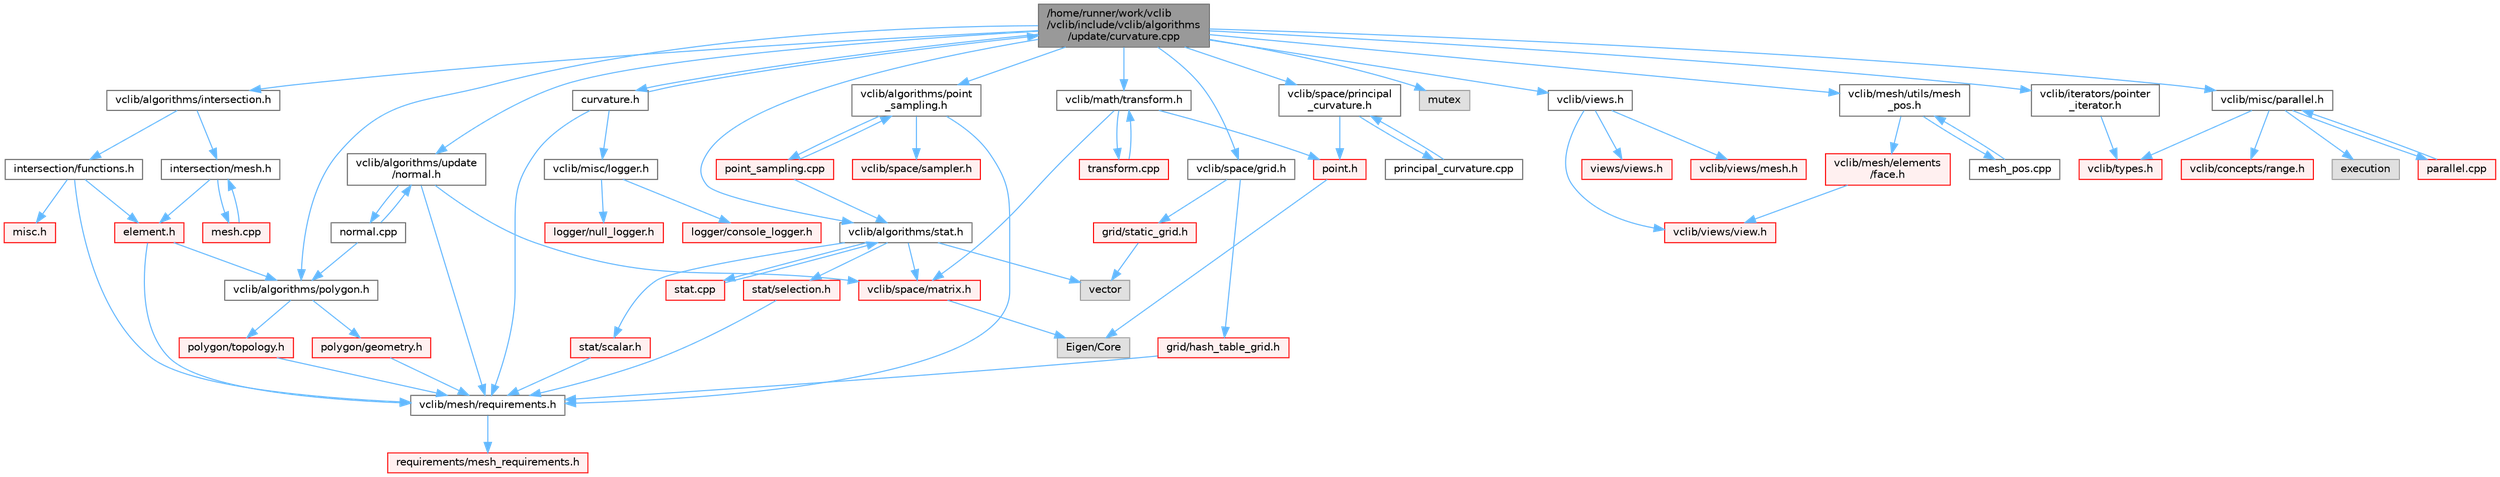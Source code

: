 digraph "/home/runner/work/vclib/vclib/include/vclib/algorithms/update/curvature.cpp"
{
 // LATEX_PDF_SIZE
  bgcolor="transparent";
  edge [fontname=Helvetica,fontsize=10,labelfontname=Helvetica,labelfontsize=10];
  node [fontname=Helvetica,fontsize=10,shape=box,height=0.2,width=0.4];
  Node1 [label="/home/runner/work/vclib\l/vclib/include/vclib/algorithms\l/update/curvature.cpp",height=0.2,width=0.4,color="gray40", fillcolor="grey60", style="filled", fontcolor="black",tooltip=" "];
  Node1 -> Node2 [color="steelblue1",style="solid"];
  Node2 [label="curvature.h",height=0.2,width=0.4,color="grey40", fillcolor="white", style="filled",URL="$curvature_8h.html",tooltip=" "];
  Node2 -> Node3 [color="steelblue1",style="solid"];
  Node3 [label="vclib/mesh/requirements.h",height=0.2,width=0.4,color="grey40", fillcolor="white", style="filled",URL="$requirements_8h.html",tooltip=" "];
  Node3 -> Node4 [color="steelblue1",style="solid"];
  Node4 [label="requirements/mesh_requirements.h",height=0.2,width=0.4,color="red", fillcolor="#FFF0F0", style="filled",URL="$mesh__requirements_8h.html",tooltip=" "];
  Node2 -> Node175 [color="steelblue1",style="solid"];
  Node175 [label="vclib/misc/logger.h",height=0.2,width=0.4,color="grey40", fillcolor="white", style="filled",URL="$misc_2logger_8h.html",tooltip=" "];
  Node175 -> Node176 [color="steelblue1",style="solid"];
  Node176 [label="logger/console_logger.h",height=0.2,width=0.4,color="red", fillcolor="#FFF0F0", style="filled",URL="$console__logger_8h.html",tooltip=" "];
  Node175 -> Node190 [color="steelblue1",style="solid"];
  Node190 [label="logger/null_logger.h",height=0.2,width=0.4,color="red", fillcolor="#FFF0F0", style="filled",URL="$null__logger_8h.html",tooltip=" "];
  Node2 -> Node1 [color="steelblue1",style="solid"];
  Node1 -> Node179 [color="steelblue1",style="solid"];
  Node179 [label="mutex",height=0.2,width=0.4,color="grey60", fillcolor="#E0E0E0", style="filled",tooltip=" "];
  Node1 -> Node191 [color="steelblue1",style="solid"];
  Node191 [label="vclib/algorithms/intersection.h",height=0.2,width=0.4,color="grey40", fillcolor="white", style="filled",URL="$intersection_8h.html",tooltip=" "];
  Node191 -> Node192 [color="steelblue1",style="solid"];
  Node192 [label="intersection/functions.h",height=0.2,width=0.4,color="grey40", fillcolor="white", style="filled",URL="$intersection_2functions_8h.html",tooltip=" "];
  Node192 -> Node193 [color="steelblue1",style="solid"];
  Node193 [label="element.h",height=0.2,width=0.4,color="red", fillcolor="#FFF0F0", style="filled",URL="$algorithms_2intersection_2element_8h.html",tooltip=" "];
  Node193 -> Node194 [color="steelblue1",style="solid"];
  Node194 [label="vclib/algorithms/polygon.h",height=0.2,width=0.4,color="grey40", fillcolor="white", style="filled",URL="$algorithms_2polygon_8h.html",tooltip=" "];
  Node194 -> Node195 [color="steelblue1",style="solid"];
  Node195 [label="polygon/geometry.h",height=0.2,width=0.4,color="red", fillcolor="#FFF0F0", style="filled",URL="$geometry_8h.html",tooltip=" "];
  Node195 -> Node3 [color="steelblue1",style="solid"];
  Node194 -> Node229 [color="steelblue1",style="solid"];
  Node229 [label="polygon/topology.h",height=0.2,width=0.4,color="red", fillcolor="#FFF0F0", style="filled",URL="$polygon_2topology_8h.html",tooltip=" "];
  Node229 -> Node3 [color="steelblue1",style="solid"];
  Node193 -> Node3 [color="steelblue1",style="solid"];
  Node192 -> Node247 [color="steelblue1",style="solid"];
  Node247 [label="misc.h",height=0.2,width=0.4,color="red", fillcolor="#FFF0F0", style="filled",URL="$intersection_2misc_8h.html",tooltip=" "];
  Node192 -> Node3 [color="steelblue1",style="solid"];
  Node191 -> Node257 [color="steelblue1",style="solid"];
  Node257 [label="intersection/mesh.h",height=0.2,width=0.4,color="grey40", fillcolor="white", style="filled",URL="$algorithms_2intersection_2mesh_8h.html",tooltip=" "];
  Node257 -> Node193 [color="steelblue1",style="solid"];
  Node257 -> Node258 [color="steelblue1",style="solid"];
  Node258 [label="mesh.cpp",height=0.2,width=0.4,color="red", fillcolor="#FFF0F0", style="filled",URL="$algorithms_2intersection_2mesh_8cpp.html",tooltip=" "];
  Node258 -> Node257 [color="steelblue1",style="solid"];
  Node1 -> Node261 [color="steelblue1",style="solid"];
  Node261 [label="vclib/algorithms/stat.h",height=0.2,width=0.4,color="grey40", fillcolor="white", style="filled",URL="$stat_8h.html",tooltip=" "];
  Node261 -> Node9 [color="steelblue1",style="solid"];
  Node9 [label="vector",height=0.2,width=0.4,color="grey60", fillcolor="#E0E0E0", style="filled",tooltip=" "];
  Node261 -> Node262 [color="steelblue1",style="solid"];
  Node262 [label="vclib/space/matrix.h",height=0.2,width=0.4,color="red", fillcolor="#FFF0F0", style="filled",URL="$space_2matrix_8h.html",tooltip=" "];
  Node262 -> Node30 [color="steelblue1",style="solid"];
  Node30 [label="Eigen/Core",height=0.2,width=0.4,color="grey60", fillcolor="#E0E0E0", style="filled",tooltip=" "];
  Node261 -> Node264 [color="steelblue1",style="solid"];
  Node264 [label="stat/scalar.h",height=0.2,width=0.4,color="red", fillcolor="#FFF0F0", style="filled",URL="$algorithms_2stat_2scalar_8h.html",tooltip=" "];
  Node264 -> Node3 [color="steelblue1",style="solid"];
  Node261 -> Node268 [color="steelblue1",style="solid"];
  Node268 [label="stat/selection.h",height=0.2,width=0.4,color="red", fillcolor="#FFF0F0", style="filled",URL="$algorithms_2stat_2selection_8h.html",tooltip=" "];
  Node268 -> Node3 [color="steelblue1",style="solid"];
  Node261 -> Node270 [color="steelblue1",style="solid"];
  Node270 [label="stat.cpp",height=0.2,width=0.4,color="red", fillcolor="#FFF0F0", style="filled",URL="$stat_8cpp.html",tooltip=" "];
  Node270 -> Node261 [color="steelblue1",style="solid"];
  Node1 -> Node274 [color="steelblue1",style="solid"];
  Node274 [label="vclib/algorithms/point\l_sampling.h",height=0.2,width=0.4,color="grey40", fillcolor="white", style="filled",URL="$point__sampling_8h.html",tooltip=" "];
  Node274 -> Node3 [color="steelblue1",style="solid"];
  Node274 -> Node275 [color="steelblue1",style="solid"];
  Node275 [label="vclib/space/sampler.h",height=0.2,width=0.4,color="red", fillcolor="#FFF0F0", style="filled",URL="$space_2sampler_8h.html",tooltip=" "];
  Node274 -> Node282 [color="steelblue1",style="solid"];
  Node282 [label="point_sampling.cpp",height=0.2,width=0.4,color="red", fillcolor="#FFF0F0", style="filled",URL="$point__sampling_8cpp.html",tooltip=" "];
  Node282 -> Node274 [color="steelblue1",style="solid"];
  Node282 -> Node261 [color="steelblue1",style="solid"];
  Node1 -> Node194 [color="steelblue1",style="solid"];
  Node1 -> Node288 [color="steelblue1",style="solid"];
  Node288 [label="vclib/algorithms/update\l/normal.h",height=0.2,width=0.4,color="grey40", fillcolor="white", style="filled",URL="$algorithms_2update_2normal_8h.html",tooltip=" "];
  Node288 -> Node3 [color="steelblue1",style="solid"];
  Node288 -> Node262 [color="steelblue1",style="solid"];
  Node288 -> Node289 [color="steelblue1",style="solid"];
  Node289 [label="normal.cpp",height=0.2,width=0.4,color="grey40", fillcolor="white", style="filled",URL="$algorithms_2update_2normal_8cpp.html",tooltip=" "];
  Node289 -> Node288 [color="steelblue1",style="solid"];
  Node289 -> Node194 [color="steelblue1",style="solid"];
  Node1 -> Node290 [color="steelblue1",style="solid"];
  Node290 [label="vclib/math/transform.h",height=0.2,width=0.4,color="grey40", fillcolor="white", style="filled",URL="$math_2transform_8h.html",tooltip=" "];
  Node290 -> Node262 [color="steelblue1",style="solid"];
  Node290 -> Node28 [color="steelblue1",style="solid"];
  Node28 [label="point.h",height=0.2,width=0.4,color="red", fillcolor="#FFF0F0", style="filled",URL="$space_2point_8h.html",tooltip=" "];
  Node28 -> Node30 [color="steelblue1",style="solid"];
  Node290 -> Node291 [color="steelblue1",style="solid"];
  Node291 [label="transform.cpp",height=0.2,width=0.4,color="red", fillcolor="#FFF0F0", style="filled",URL="$math_2transform_8cpp.html",tooltip=" "];
  Node291 -> Node290 [color="steelblue1",style="solid"];
  Node1 -> Node236 [color="steelblue1",style="solid"];
  Node236 [label="vclib/mesh/utils/mesh\l_pos.h",height=0.2,width=0.4,color="grey40", fillcolor="white", style="filled",URL="$mesh__pos_8h.html",tooltip=" "];
  Node236 -> Node152 [color="steelblue1",style="solid"];
  Node152 [label="vclib/mesh/elements\l/face.h",height=0.2,width=0.4,color="red", fillcolor="#FFF0F0", style="filled",URL="$mesh_2elements_2face_8h.html",tooltip=" "];
  Node152 -> Node84 [color="steelblue1",style="solid"];
  Node84 [label="vclib/views/view.h",height=0.2,width=0.4,color="red", fillcolor="#FFF0F0", style="filled",URL="$view_8h.html",tooltip=" "];
  Node236 -> Node237 [color="steelblue1",style="solid"];
  Node237 [label="mesh_pos.cpp",height=0.2,width=0.4,color="grey40", fillcolor="white", style="filled",URL="$mesh__pos_8cpp.html",tooltip=" "];
  Node237 -> Node236 [color="steelblue1",style="solid"];
  Node1 -> Node292 [color="steelblue1",style="solid"];
  Node292 [label="vclib/misc/parallel.h",height=0.2,width=0.4,color="grey40", fillcolor="white", style="filled",URL="$parallel_8h.html",tooltip=" "];
  Node292 -> Node199 [color="steelblue1",style="solid"];
  Node199 [label="vclib/concepts/range.h",height=0.2,width=0.4,color="red", fillcolor="#FFF0F0", style="filled",URL="$range_8h.html",tooltip=" "];
  Node292 -> Node11 [color="steelblue1",style="solid"];
  Node11 [label="vclib/types.h",height=0.2,width=0.4,color="red", fillcolor="#FFF0F0", style="filled",URL="$types_8h.html",tooltip=" "];
  Node292 -> Node293 [color="steelblue1",style="solid"];
  Node293 [label="execution",height=0.2,width=0.4,color="grey60", fillcolor="#E0E0E0", style="filled",tooltip=" "];
  Node292 -> Node294 [color="steelblue1",style="solid"];
  Node294 [label="parallel.cpp",height=0.2,width=0.4,color="red", fillcolor="#FFF0F0", style="filled",URL="$parallel_8cpp.html",tooltip=" "];
  Node294 -> Node292 [color="steelblue1",style="solid"];
  Node1 -> Node295 [color="steelblue1",style="solid"];
  Node295 [label="vclib/space/grid.h",height=0.2,width=0.4,color="grey40", fillcolor="white", style="filled",URL="$grid_8h.html",tooltip=" "];
  Node295 -> Node296 [color="steelblue1",style="solid"];
  Node296 [label="grid/hash_table_grid.h",height=0.2,width=0.4,color="red", fillcolor="#FFF0F0", style="filled",URL="$hash__table__grid_8h.html",tooltip=" "];
  Node296 -> Node3 [color="steelblue1",style="solid"];
  Node295 -> Node317 [color="steelblue1",style="solid"];
  Node317 [label="grid/static_grid.h",height=0.2,width=0.4,color="red", fillcolor="#FFF0F0", style="filled",URL="$static__grid_8h.html",tooltip=" "];
  Node317 -> Node9 [color="steelblue1",style="solid"];
  Node1 -> Node115 [color="steelblue1",style="solid"];
  Node115 [label="vclib/space/principal\l_curvature.h",height=0.2,width=0.4,color="grey40", fillcolor="white", style="filled",URL="$space_2principal__curvature_8h.html",tooltip=" "];
  Node115 -> Node28 [color="steelblue1",style="solid"];
  Node115 -> Node116 [color="steelblue1",style="solid"];
  Node116 [label="principal_curvature.cpp",height=0.2,width=0.4,color="grey40", fillcolor="white", style="filled",URL="$space_2principal__curvature_8cpp.html",tooltip=" "];
  Node116 -> Node115 [color="steelblue1",style="solid"];
  Node1 -> Node322 [color="steelblue1",style="solid"];
  Node322 [label="vclib/views.h",height=0.2,width=0.4,color="grey40", fillcolor="white", style="filled",URL="$views_8h.html",tooltip=" "];
  Node322 -> Node84 [color="steelblue1",style="solid"];
  Node322 -> Node323 [color="steelblue1",style="solid"];
  Node323 [label="views/views.h",height=0.2,width=0.4,color="red", fillcolor="#FFF0F0", style="filled",URL="$views_2views_8h.html",tooltip=" "];
  Node322 -> Node210 [color="steelblue1",style="solid"];
  Node210 [label="vclib/views/mesh.h",height=0.2,width=0.4,color="red", fillcolor="#FFF0F0", style="filled",URL="$views_2mesh_8h.html",tooltip=" "];
  Node1 -> Node324 [color="steelblue1",style="solid"];
  Node324 [label="vclib/iterators/pointer\l_iterator.h",height=0.2,width=0.4,color="grey40", fillcolor="white", style="filled",URL="$pointer__iterator_8h.html",tooltip=" "];
  Node324 -> Node11 [color="steelblue1",style="solid"];
}
